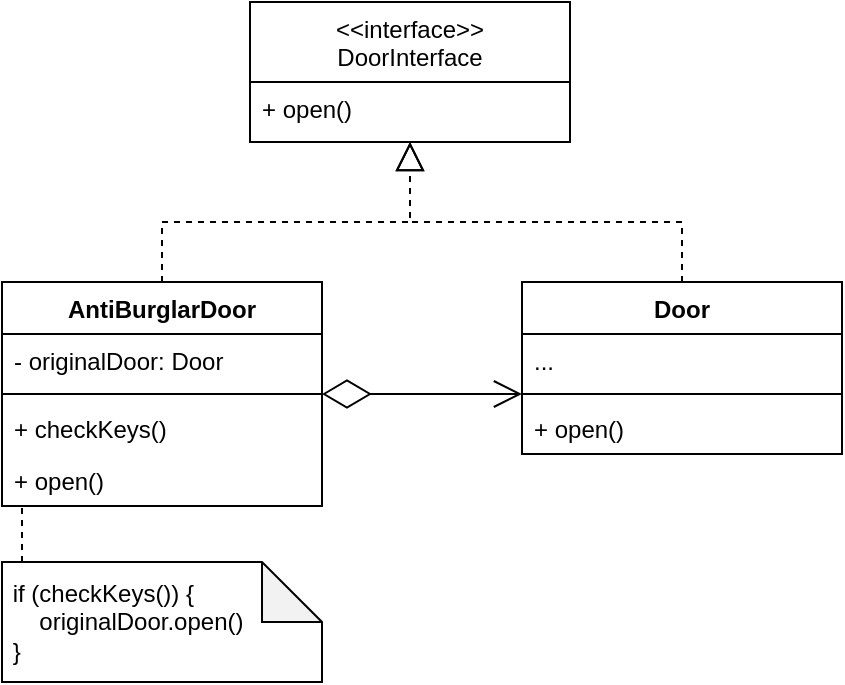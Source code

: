<mxfile version="20.8.8" type="github">
  <diagram id="C5RBs43oDa-KdzZeNtuy" name="Page-1">
    <mxGraphModel dx="699" dy="698" grid="1" gridSize="10" guides="1" tooltips="1" connect="1" arrows="1" fold="1" page="1" pageScale="1" pageWidth="827" pageHeight="1169" math="0" shadow="0">
      <root>
        <mxCell id="WIyWlLk6GJQsqaUBKTNV-0" />
        <mxCell id="WIyWlLk6GJQsqaUBKTNV-1" parent="WIyWlLk6GJQsqaUBKTNV-0" />
        <mxCell id="zkfFHV4jXpPFQw0GAbJ--0" value="&lt;&lt;interface&gt;&gt;&#xa;DoorInterface&#xa;" style="swimlane;fontStyle=0;align=center;verticalAlign=top;childLayout=stackLayout;horizontal=1;startSize=40;horizontalStack=0;resizeParent=1;resizeLast=0;collapsible=1;marginBottom=0;rounded=0;shadow=0;strokeWidth=1;" parent="WIyWlLk6GJQsqaUBKTNV-1" vertex="1">
          <mxGeometry x="254" y="120" width="160" height="70" as="geometry">
            <mxRectangle x="230" y="140" width="160" height="26" as="alternateBounds" />
          </mxGeometry>
        </mxCell>
        <mxCell id="zkfFHV4jXpPFQw0GAbJ--5" value="+ open()" style="text;align=left;verticalAlign=top;spacingLeft=4;spacingRight=4;overflow=hidden;rotatable=0;points=[[0,0.5],[1,0.5]];portConstraint=eastwest;" parent="zkfFHV4jXpPFQw0GAbJ--0" vertex="1">
          <mxGeometry y="40" width="160" height="26" as="geometry" />
        </mxCell>
        <mxCell id="XukGdxOIpidK2HJNl-nM-5" style="edgeStyle=orthogonalEdgeStyle;rounded=0;orthogonalLoop=1;jettySize=auto;html=1;entryX=0.5;entryY=1;entryDx=0;entryDy=0;endArrow=block;endFill=0;startSize=6;endSize=12;dashed=1;" edge="1" parent="WIyWlLk6GJQsqaUBKTNV-1" source="XukGdxOIpidK2HJNl-nM-1" target="zkfFHV4jXpPFQw0GAbJ--0">
          <mxGeometry relative="1" as="geometry" />
        </mxCell>
        <mxCell id="XukGdxOIpidK2HJNl-nM-1" value="Door" style="swimlane;fontStyle=1;align=center;verticalAlign=top;childLayout=stackLayout;horizontal=1;startSize=26;horizontalStack=0;resizeParent=1;resizeParentMax=0;resizeLast=0;collapsible=1;marginBottom=0;" vertex="1" parent="WIyWlLk6GJQsqaUBKTNV-1">
          <mxGeometry x="390" y="260" width="160" height="86" as="geometry" />
        </mxCell>
        <mxCell id="XukGdxOIpidK2HJNl-nM-2" value="..." style="text;strokeColor=none;fillColor=none;align=left;verticalAlign=top;spacingLeft=4;spacingRight=4;overflow=hidden;rotatable=0;points=[[0,0.5],[1,0.5]];portConstraint=eastwest;" vertex="1" parent="XukGdxOIpidK2HJNl-nM-1">
          <mxGeometry y="26" width="160" height="26" as="geometry" />
        </mxCell>
        <mxCell id="XukGdxOIpidK2HJNl-nM-3" value="" style="line;strokeWidth=1;fillColor=none;align=left;verticalAlign=middle;spacingTop=-1;spacingLeft=3;spacingRight=3;rotatable=0;labelPosition=right;points=[];portConstraint=eastwest;strokeColor=inherit;" vertex="1" parent="XukGdxOIpidK2HJNl-nM-1">
          <mxGeometry y="52" width="160" height="8" as="geometry" />
        </mxCell>
        <mxCell id="XukGdxOIpidK2HJNl-nM-4" value="+ open()" style="text;strokeColor=none;fillColor=none;align=left;verticalAlign=top;spacingLeft=4;spacingRight=4;overflow=hidden;rotatable=0;points=[[0,0.5],[1,0.5]];portConstraint=eastwest;" vertex="1" parent="XukGdxOIpidK2HJNl-nM-1">
          <mxGeometry y="60" width="160" height="26" as="geometry" />
        </mxCell>
        <mxCell id="XukGdxOIpidK2HJNl-nM-10" style="edgeStyle=orthogonalEdgeStyle;rounded=0;orthogonalLoop=1;jettySize=auto;html=1;endArrow=open;endFill=0;startSize=22;endSize=12;startArrow=diamondThin;startFill=0;" edge="1" parent="WIyWlLk6GJQsqaUBKTNV-1" source="XukGdxOIpidK2HJNl-nM-6">
          <mxGeometry relative="1" as="geometry">
            <mxPoint x="390" y="316" as="targetPoint" />
          </mxGeometry>
        </mxCell>
        <mxCell id="XukGdxOIpidK2HJNl-nM-6" value="AntiBurglarDoor" style="swimlane;fontStyle=1;align=center;verticalAlign=top;childLayout=stackLayout;horizontal=1;startSize=26;horizontalStack=0;resizeParent=1;resizeParentMax=0;resizeLast=0;collapsible=1;marginBottom=0;" vertex="1" parent="WIyWlLk6GJQsqaUBKTNV-1">
          <mxGeometry x="130" y="260" width="160" height="112" as="geometry" />
        </mxCell>
        <mxCell id="XukGdxOIpidK2HJNl-nM-7" value="- originalDoor: Door" style="text;strokeColor=none;fillColor=none;align=left;verticalAlign=top;spacingLeft=4;spacingRight=4;overflow=hidden;rotatable=0;points=[[0,0.5],[1,0.5]];portConstraint=eastwest;" vertex="1" parent="XukGdxOIpidK2HJNl-nM-6">
          <mxGeometry y="26" width="160" height="26" as="geometry" />
        </mxCell>
        <mxCell id="XukGdxOIpidK2HJNl-nM-8" value="" style="line;strokeWidth=1;fillColor=none;align=left;verticalAlign=middle;spacingTop=-1;spacingLeft=3;spacingRight=3;rotatable=0;labelPosition=right;points=[];portConstraint=eastwest;strokeColor=inherit;" vertex="1" parent="XukGdxOIpidK2HJNl-nM-6">
          <mxGeometry y="52" width="160" height="8" as="geometry" />
        </mxCell>
        <mxCell id="XukGdxOIpidK2HJNl-nM-12" value="+ checkKeys()" style="text;strokeColor=none;fillColor=none;align=left;verticalAlign=top;spacingLeft=4;spacingRight=4;overflow=hidden;rotatable=0;points=[[0,0.5],[1,0.5]];portConstraint=eastwest;" vertex="1" parent="XukGdxOIpidK2HJNl-nM-6">
          <mxGeometry y="60" width="160" height="26" as="geometry" />
        </mxCell>
        <mxCell id="XukGdxOIpidK2HJNl-nM-9" value="+ open()" style="text;strokeColor=none;fillColor=none;align=left;verticalAlign=top;spacingLeft=4;spacingRight=4;overflow=hidden;rotatable=0;points=[[0,0.5],[1,0.5]];portConstraint=eastwest;" vertex="1" parent="XukGdxOIpidK2HJNl-nM-6">
          <mxGeometry y="86" width="160" height="26" as="geometry" />
        </mxCell>
        <mxCell id="XukGdxOIpidK2HJNl-nM-11" style="edgeStyle=orthogonalEdgeStyle;rounded=0;orthogonalLoop=1;jettySize=auto;html=1;entryX=0.5;entryY=1;entryDx=0;entryDy=0;endArrow=block;endFill=0;startSize=6;endSize=12;dashed=1;exitX=0.5;exitY=0;exitDx=0;exitDy=0;" edge="1" parent="WIyWlLk6GJQsqaUBKTNV-1" source="XukGdxOIpidK2HJNl-nM-6" target="zkfFHV4jXpPFQw0GAbJ--0">
          <mxGeometry relative="1" as="geometry">
            <mxPoint x="236" y="220" as="sourcePoint" />
            <mxPoint x="100" y="150" as="targetPoint" />
          </mxGeometry>
        </mxCell>
        <mxCell id="XukGdxOIpidK2HJNl-nM-13" value="&lt;div style=&quot;&quot;&gt;&lt;span style=&quot;background-color: initial;&quot;&gt;&amp;nbsp;if (checkKeys()) {&lt;/span&gt;&lt;/div&gt;&lt;div style=&quot;&quot;&gt;&lt;span style=&quot;background-color: initial;&quot;&gt;&amp;nbsp; &amp;nbsp; &amp;nbsp;originalDoor.open()&lt;/span&gt;&lt;/div&gt;&lt;div style=&quot;&quot;&gt;&lt;span style=&quot;background-color: initial;&quot;&gt;&amp;nbsp;}&lt;/span&gt;&lt;/div&gt;" style="shape=note;whiteSpace=wrap;html=1;backgroundOutline=1;darkOpacity=0.05;align=left;" vertex="1" parent="WIyWlLk6GJQsqaUBKTNV-1">
          <mxGeometry x="130" y="400" width="160" height="60" as="geometry" />
        </mxCell>
        <mxCell id="XukGdxOIpidK2HJNl-nM-14" value="" style="endArrow=none;dashed=1;html=1;rounded=0;startSize=22;endSize=12;" edge="1" parent="WIyWlLk6GJQsqaUBKTNV-1">
          <mxGeometry width="50" height="50" relative="1" as="geometry">
            <mxPoint x="140" y="400" as="sourcePoint" />
            <mxPoint x="140" y="370" as="targetPoint" />
          </mxGeometry>
        </mxCell>
      </root>
    </mxGraphModel>
  </diagram>
</mxfile>
